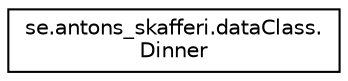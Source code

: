 digraph "Graphical Class Hierarchy"
{
 // LATEX_PDF_SIZE
  edge [fontname="Helvetica",fontsize="10",labelfontname="Helvetica",labelfontsize="10"];
  node [fontname="Helvetica",fontsize="10",shape=record];
  rankdir="LR";
  Node0 [label="se.antons_skafferi.dataClass.\lDinner",height=0.2,width=0.4,color="black", fillcolor="white", style="filled",URL="$classse_1_1antons__skafferi_1_1data_class_1_1_dinner.html",tooltip=" "];
}

